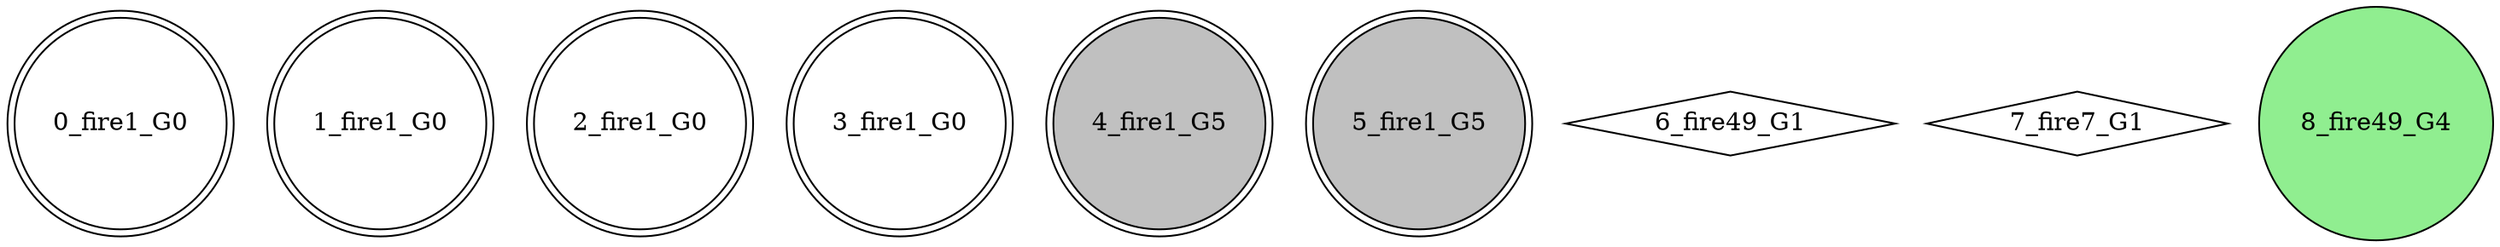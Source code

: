 digraph G {
 node[shape = circle]
0 [label="0_fire1_G0",shape=doublecircle]
1 [label="1_fire1_G0",shape=doublecircle]
2 [label="2_fire1_G0",shape=doublecircle]
3 [label="3_fire1_G0",shape=doublecircle]
4 [label="4_fire1_G5",shape=doublecircle, style=filled, fillcolor=gray]
5 [label="5_fire1_G5",shape=doublecircle, style=filled, fillcolor=gray]
6 [label="6_fire49_G1",shape=diamond]
7 [label="7_fire7_G1",shape=diamond]
8 [label="8_fire49_G4",style=filled, fillcolor=lightgreen]
}
